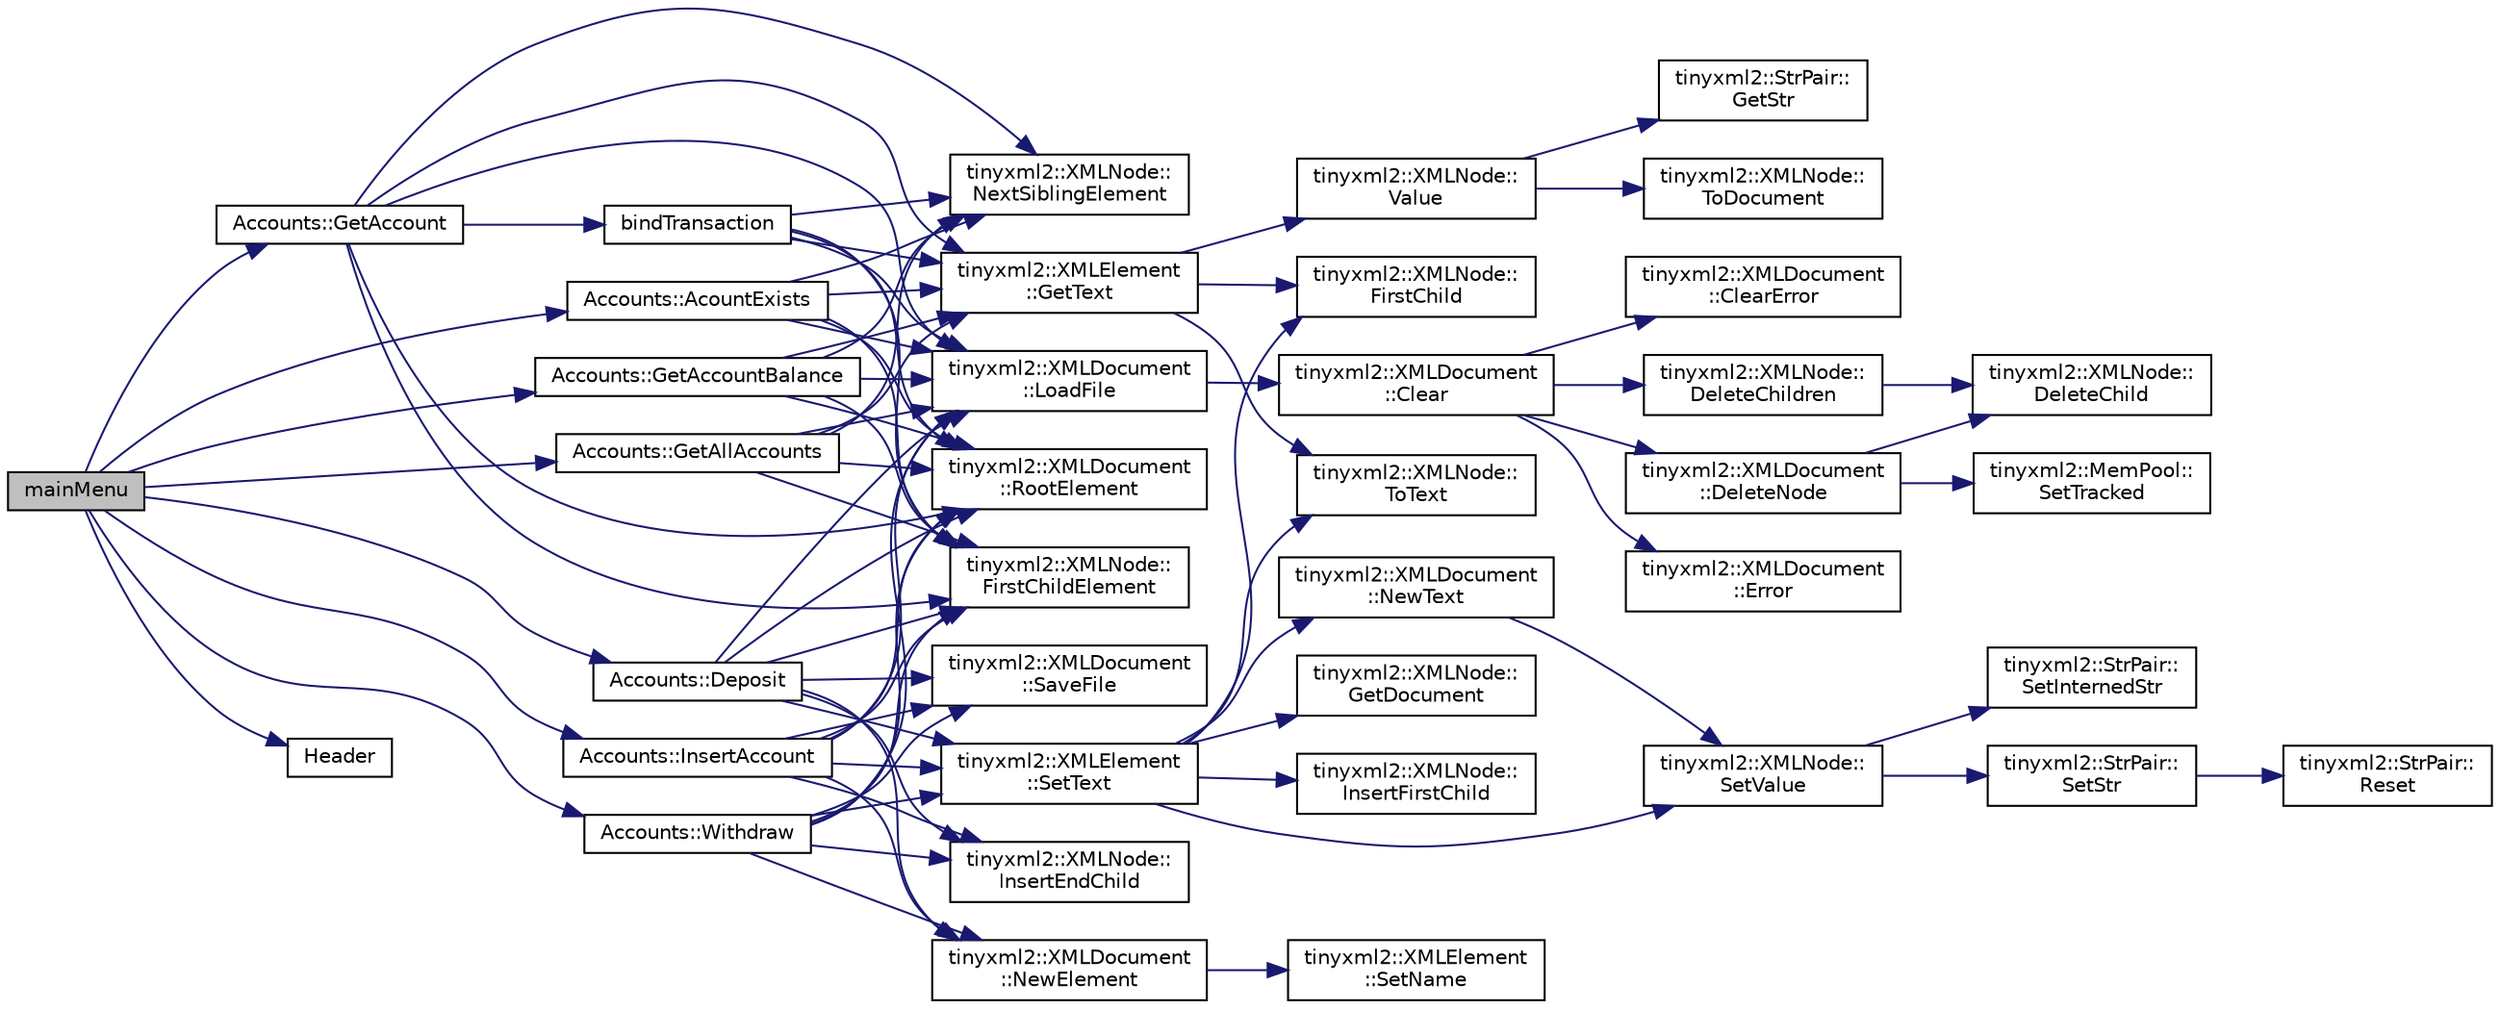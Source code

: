 digraph "mainMenu"
{
 // LATEX_PDF_SIZE
  edge [fontname="Helvetica",fontsize="10",labelfontname="Helvetica",labelfontsize="10"];
  node [fontname="Helvetica",fontsize="10",shape=record];
  rankdir="LR";
  Node1 [label="mainMenu",height=0.2,width=0.4,color="black", fillcolor="grey75", style="filled", fontcolor="black",tooltip=" "];
  Node1 -> Node2 [color="midnightblue",fontsize="10",style="solid",fontname="Helvetica"];
  Node2 [label="Accounts::AcountExists",height=0.2,width=0.4,color="black", fillcolor="white", style="filled",URL="$class_accounts.html#a2043aec650956611653222f7e952683c",tooltip=" "];
  Node2 -> Node3 [color="midnightblue",fontsize="10",style="solid",fontname="Helvetica"];
  Node3 [label="tinyxml2::XMLNode::\lFirstChildElement",height=0.2,width=0.4,color="black", fillcolor="white", style="filled",URL="$classtinyxml2_1_1_x_m_l_node.html#a1bec132dcf085284e0a10755f2cf0d57",tooltip=" "];
  Node2 -> Node4 [color="midnightblue",fontsize="10",style="solid",fontname="Helvetica"];
  Node4 [label="tinyxml2::XMLElement\l::GetText",height=0.2,width=0.4,color="black", fillcolor="white", style="filled",URL="$classtinyxml2_1_1_x_m_l_element.html#a0fa5bea0a4daf3ddd503dcabb823eba6",tooltip=" "];
  Node4 -> Node5 [color="midnightblue",fontsize="10",style="solid",fontname="Helvetica"];
  Node5 [label="tinyxml2::XMLNode::\lFirstChild",height=0.2,width=0.4,color="black", fillcolor="white", style="filled",URL="$classtinyxml2_1_1_x_m_l_node.html#ae7dc225e1018cdd685f7563593a1fe08",tooltip="Get the first child node, or null if none exists."];
  Node4 -> Node6 [color="midnightblue",fontsize="10",style="solid",fontname="Helvetica"];
  Node6 [label="tinyxml2::XMLNode::\lToText",height=0.2,width=0.4,color="black", fillcolor="white", style="filled",URL="$classtinyxml2_1_1_x_m_l_node.html#a41c55dab9162d1eb62db2008430e376b",tooltip="Safely cast to Text, or null."];
  Node4 -> Node7 [color="midnightblue",fontsize="10",style="solid",fontname="Helvetica"];
  Node7 [label="tinyxml2::XMLNode::\lValue",height=0.2,width=0.4,color="black", fillcolor="white", style="filled",URL="$classtinyxml2_1_1_x_m_l_node.html#a0485e51c670e741884cfd8362274d680",tooltip=" "];
  Node7 -> Node8 [color="midnightblue",fontsize="10",style="solid",fontname="Helvetica"];
  Node8 [label="tinyxml2::StrPair::\lGetStr",height=0.2,width=0.4,color="black", fillcolor="white", style="filled",URL="$classtinyxml2_1_1_str_pair.html#ad87e3d11330f5e689ba1e7e54c023b57",tooltip=" "];
  Node7 -> Node9 [color="midnightblue",fontsize="10",style="solid",fontname="Helvetica"];
  Node9 [label="tinyxml2::XMLNode::\lToDocument",height=0.2,width=0.4,color="black", fillcolor="white", style="filled",URL="$classtinyxml2_1_1_x_m_l_node.html#a836e2966ed736fc3c94f70e12a2a3357",tooltip="Safely cast to a Document, or null."];
  Node2 -> Node10 [color="midnightblue",fontsize="10",style="solid",fontname="Helvetica"];
  Node10 [label="tinyxml2::XMLDocument\l::LoadFile",height=0.2,width=0.4,color="black", fillcolor="white", style="filled",URL="$classtinyxml2_1_1_x_m_l_document.html#a2ebd4647a8af5fc6831b294ac26a150a",tooltip=" "];
  Node10 -> Node11 [color="midnightblue",fontsize="10",style="solid",fontname="Helvetica"];
  Node11 [label="tinyxml2::XMLDocument\l::Clear",height=0.2,width=0.4,color="black", fillcolor="white", style="filled",URL="$classtinyxml2_1_1_x_m_l_document.html#a65656b0b2cbc822708eb351504178aaf",tooltip="Clear the document, resetting it to the initial state."];
  Node11 -> Node12 [color="midnightblue",fontsize="10",style="solid",fontname="Helvetica"];
  Node12 [label="tinyxml2::XMLDocument\l::ClearError",height=0.2,width=0.4,color="black", fillcolor="white", style="filled",URL="$classtinyxml2_1_1_x_m_l_document.html#a4085d9c52f1d93214311459d6d1fcf17",tooltip=" "];
  Node11 -> Node13 [color="midnightblue",fontsize="10",style="solid",fontname="Helvetica"];
  Node13 [label="tinyxml2::XMLNode::\lDeleteChildren",height=0.2,width=0.4,color="black", fillcolor="white", style="filled",URL="$classtinyxml2_1_1_x_m_l_node.html#a0360085cc54df5bff85d5c5da13afdce",tooltip=" "];
  Node13 -> Node14 [color="midnightblue",fontsize="10",style="solid",fontname="Helvetica"];
  Node14 [label="tinyxml2::XMLNode::\lDeleteChild",height=0.2,width=0.4,color="black", fillcolor="white", style="filled",URL="$classtinyxml2_1_1_x_m_l_node.html#a363b6edbd6ebd55f8387d2b89f2b0921",tooltip=" "];
  Node11 -> Node15 [color="midnightblue",fontsize="10",style="solid",fontname="Helvetica"];
  Node15 [label="tinyxml2::XMLDocument\l::DeleteNode",height=0.2,width=0.4,color="black", fillcolor="white", style="filled",URL="$classtinyxml2_1_1_x_m_l_document.html#ac1d6e2c7fcc1a660624ac4f68e96380d",tooltip=" "];
  Node15 -> Node14 [color="midnightblue",fontsize="10",style="solid",fontname="Helvetica"];
  Node15 -> Node16 [color="midnightblue",fontsize="10",style="solid",fontname="Helvetica"];
  Node16 [label="tinyxml2::MemPool::\lSetTracked",height=0.2,width=0.4,color="black", fillcolor="white", style="filled",URL="$classtinyxml2_1_1_mem_pool.html#ac5804dd1387b2e4de5eef710076a0db1",tooltip=" "];
  Node11 -> Node17 [color="midnightblue",fontsize="10",style="solid",fontname="Helvetica"];
  Node17 [label="tinyxml2::XMLDocument\l::Error",height=0.2,width=0.4,color="black", fillcolor="white", style="filled",URL="$classtinyxml2_1_1_x_m_l_document.html#a34e6318e182e40e3cc4f4ba5d59ed9ed",tooltip="Return true if there was an error parsing the document."];
  Node2 -> Node18 [color="midnightblue",fontsize="10",style="solid",fontname="Helvetica"];
  Node18 [label="tinyxml2::XMLNode::\lNextSiblingElement",height=0.2,width=0.4,color="black", fillcolor="white", style="filled",URL="$classtinyxml2_1_1_x_m_l_node.html#a14ea560df31110ff07a9f566171bf797",tooltip="Get the next (right) sibling element of this node, with an optionally supplied name."];
  Node2 -> Node19 [color="midnightblue",fontsize="10",style="solid",fontname="Helvetica"];
  Node19 [label="tinyxml2::XMLDocument\l::RootElement",height=0.2,width=0.4,color="black", fillcolor="white", style="filled",URL="$classtinyxml2_1_1_x_m_l_document.html#ad2b70320d3c2a071c2f36928edff3e1c",tooltip=" "];
  Node1 -> Node20 [color="midnightblue",fontsize="10",style="solid",fontname="Helvetica"];
  Node20 [label="Accounts::Deposit",height=0.2,width=0.4,color="black", fillcolor="white", style="filled",URL="$class_accounts.html#a3ecaee83dc026b3bad8b69ae5b8d0598",tooltip=" "];
  Node20 -> Node3 [color="midnightblue",fontsize="10",style="solid",fontname="Helvetica"];
  Node20 -> Node21 [color="midnightblue",fontsize="10",style="solid",fontname="Helvetica"];
  Node21 [label="tinyxml2::XMLNode::\lInsertEndChild",height=0.2,width=0.4,color="black", fillcolor="white", style="filled",URL="$classtinyxml2_1_1_x_m_l_node.html#ae3b422e98914d6002ca99bb1d2837103",tooltip=" "];
  Node20 -> Node10 [color="midnightblue",fontsize="10",style="solid",fontname="Helvetica"];
  Node20 -> Node22 [color="midnightblue",fontsize="10",style="solid",fontname="Helvetica"];
  Node22 [label="tinyxml2::XMLDocument\l::NewElement",height=0.2,width=0.4,color="black", fillcolor="white", style="filled",URL="$classtinyxml2_1_1_x_m_l_document.html#a3c335a700a43d7c363a393142a23f234",tooltip=" "];
  Node22 -> Node23 [color="midnightblue",fontsize="10",style="solid",fontname="Helvetica"];
  Node23 [label="tinyxml2::XMLElement\l::SetName",height=0.2,width=0.4,color="black", fillcolor="white", style="filled",URL="$classtinyxml2_1_1_x_m_l_element.html#a97712009a530d8cb8a63bf705f02b4f1",tooltip="Set the name of the element."];
  Node20 -> Node19 [color="midnightblue",fontsize="10",style="solid",fontname="Helvetica"];
  Node20 -> Node24 [color="midnightblue",fontsize="10",style="solid",fontname="Helvetica"];
  Node24 [label="tinyxml2::XMLDocument\l::SaveFile",height=0.2,width=0.4,color="black", fillcolor="white", style="filled",URL="$classtinyxml2_1_1_x_m_l_document.html#a73ac416b4a2aa0952e841220eb3da18f",tooltip=" "];
  Node20 -> Node25 [color="midnightblue",fontsize="10",style="solid",fontname="Helvetica"];
  Node25 [label="tinyxml2::XMLElement\l::SetText",height=0.2,width=0.4,color="black", fillcolor="white", style="filled",URL="$classtinyxml2_1_1_x_m_l_element.html#a1f9c2cd61b72af5ae708d37b7ad283ce",tooltip=" "];
  Node25 -> Node5 [color="midnightblue",fontsize="10",style="solid",fontname="Helvetica"];
  Node25 -> Node26 [color="midnightblue",fontsize="10",style="solid",fontname="Helvetica"];
  Node26 [label="tinyxml2::XMLNode::\lGetDocument",height=0.2,width=0.4,color="black", fillcolor="white", style="filled",URL="$classtinyxml2_1_1_x_m_l_node.html#a2de84cfa4ec3fe249bad745069d145f1",tooltip="Get the XMLDocument that owns this XMLNode."];
  Node25 -> Node27 [color="midnightblue",fontsize="10",style="solid",fontname="Helvetica"];
  Node27 [label="tinyxml2::XMLNode::\lInsertFirstChild",height=0.2,width=0.4,color="black", fillcolor="white", style="filled",URL="$classtinyxml2_1_1_x_m_l_node.html#ac609a8f3ea949027f439280c640bbaf2",tooltip=" "];
  Node25 -> Node28 [color="midnightblue",fontsize="10",style="solid",fontname="Helvetica"];
  Node28 [label="tinyxml2::XMLDocument\l::NewText",height=0.2,width=0.4,color="black", fillcolor="white", style="filled",URL="$classtinyxml2_1_1_x_m_l_document.html#acece5de77a0819f2341b08c1e1ed9987",tooltip=" "];
  Node28 -> Node29 [color="midnightblue",fontsize="10",style="solid",fontname="Helvetica"];
  Node29 [label="tinyxml2::XMLNode::\lSetValue",height=0.2,width=0.4,color="black", fillcolor="white", style="filled",URL="$classtinyxml2_1_1_x_m_l_node.html#a09dd68cf9eae137579f6e50f36487513",tooltip=" "];
  Node29 -> Node30 [color="midnightblue",fontsize="10",style="solid",fontname="Helvetica"];
  Node30 [label="tinyxml2::StrPair::\lSetInternedStr",height=0.2,width=0.4,color="black", fillcolor="white", style="filled",URL="$classtinyxml2_1_1_str_pair.html#a2baf6230e18333e02ab65d0897ee3941",tooltip=" "];
  Node29 -> Node31 [color="midnightblue",fontsize="10",style="solid",fontname="Helvetica"];
  Node31 [label="tinyxml2::StrPair::\lSetStr",height=0.2,width=0.4,color="black", fillcolor="white", style="filled",URL="$classtinyxml2_1_1_str_pair.html#a1f82ec6b5bee35ee7466d8565e43b1de",tooltip=" "];
  Node31 -> Node32 [color="midnightblue",fontsize="10",style="solid",fontname="Helvetica"];
  Node32 [label="tinyxml2::StrPair::\lReset",height=0.2,width=0.4,color="black", fillcolor="white", style="filled",URL="$classtinyxml2_1_1_str_pair.html#a80c1b3bd99bf62ae85c94a29ce537125",tooltip=" "];
  Node25 -> Node29 [color="midnightblue",fontsize="10",style="solid",fontname="Helvetica"];
  Node25 -> Node6 [color="midnightblue",fontsize="10",style="solid",fontname="Helvetica"];
  Node1 -> Node33 [color="midnightblue",fontsize="10",style="solid",fontname="Helvetica"];
  Node33 [label="Accounts::GetAccount",height=0.2,width=0.4,color="black", fillcolor="white", style="filled",URL="$class_accounts.html#a91ead45d60e894f7725444ebea347eb7",tooltip=" "];
  Node33 -> Node34 [color="midnightblue",fontsize="10",style="solid",fontname="Helvetica"];
  Node34 [label="bindTransaction",height=0.2,width=0.4,color="black", fillcolor="white", style="filled",URL="$_accounts_8cpp.html#a0dd23933bd3fdf8e34527907ba0aeb47",tooltip=" "];
  Node34 -> Node3 [color="midnightblue",fontsize="10",style="solid",fontname="Helvetica"];
  Node34 -> Node4 [color="midnightblue",fontsize="10",style="solid",fontname="Helvetica"];
  Node34 -> Node10 [color="midnightblue",fontsize="10",style="solid",fontname="Helvetica"];
  Node34 -> Node18 [color="midnightblue",fontsize="10",style="solid",fontname="Helvetica"];
  Node34 -> Node19 [color="midnightblue",fontsize="10",style="solid",fontname="Helvetica"];
  Node33 -> Node3 [color="midnightblue",fontsize="10",style="solid",fontname="Helvetica"];
  Node33 -> Node4 [color="midnightblue",fontsize="10",style="solid",fontname="Helvetica"];
  Node33 -> Node10 [color="midnightblue",fontsize="10",style="solid",fontname="Helvetica"];
  Node33 -> Node18 [color="midnightblue",fontsize="10",style="solid",fontname="Helvetica"];
  Node33 -> Node19 [color="midnightblue",fontsize="10",style="solid",fontname="Helvetica"];
  Node1 -> Node35 [color="midnightblue",fontsize="10",style="solid",fontname="Helvetica"];
  Node35 [label="Accounts::GetAccountBalance",height=0.2,width=0.4,color="black", fillcolor="white", style="filled",URL="$class_accounts.html#a9b6de0158cd47be60ab16d5dd81e9e43",tooltip=" "];
  Node35 -> Node3 [color="midnightblue",fontsize="10",style="solid",fontname="Helvetica"];
  Node35 -> Node4 [color="midnightblue",fontsize="10",style="solid",fontname="Helvetica"];
  Node35 -> Node10 [color="midnightblue",fontsize="10",style="solid",fontname="Helvetica"];
  Node35 -> Node18 [color="midnightblue",fontsize="10",style="solid",fontname="Helvetica"];
  Node35 -> Node19 [color="midnightblue",fontsize="10",style="solid",fontname="Helvetica"];
  Node1 -> Node36 [color="midnightblue",fontsize="10",style="solid",fontname="Helvetica"];
  Node36 [label="Accounts::GetAllAccounts",height=0.2,width=0.4,color="black", fillcolor="white", style="filled",URL="$class_accounts.html#aa878135d898fc49e79ed3bf49d3a69b8",tooltip=" "];
  Node36 -> Node3 [color="midnightblue",fontsize="10",style="solid",fontname="Helvetica"];
  Node36 -> Node4 [color="midnightblue",fontsize="10",style="solid",fontname="Helvetica"];
  Node36 -> Node10 [color="midnightblue",fontsize="10",style="solid",fontname="Helvetica"];
  Node36 -> Node18 [color="midnightblue",fontsize="10",style="solid",fontname="Helvetica"];
  Node36 -> Node19 [color="midnightblue",fontsize="10",style="solid",fontname="Helvetica"];
  Node1 -> Node37 [color="midnightblue",fontsize="10",style="solid",fontname="Helvetica"];
  Node37 [label="Header",height=0.2,width=0.4,color="black", fillcolor="white", style="filled",URL="$main_8cpp.html#a36e2097fc280b614200149c851afd1b6",tooltip=" "];
  Node1 -> Node38 [color="midnightblue",fontsize="10",style="solid",fontname="Helvetica"];
  Node38 [label="Accounts::InsertAccount",height=0.2,width=0.4,color="black", fillcolor="white", style="filled",URL="$class_accounts.html#a79f7ab429e30a2a67705ebd97c309d0d",tooltip=" "];
  Node38 -> Node3 [color="midnightblue",fontsize="10",style="solid",fontname="Helvetica"];
  Node38 -> Node21 [color="midnightblue",fontsize="10",style="solid",fontname="Helvetica"];
  Node38 -> Node10 [color="midnightblue",fontsize="10",style="solid",fontname="Helvetica"];
  Node38 -> Node22 [color="midnightblue",fontsize="10",style="solid",fontname="Helvetica"];
  Node38 -> Node19 [color="midnightblue",fontsize="10",style="solid",fontname="Helvetica"];
  Node38 -> Node24 [color="midnightblue",fontsize="10",style="solid",fontname="Helvetica"];
  Node38 -> Node25 [color="midnightblue",fontsize="10",style="solid",fontname="Helvetica"];
  Node1 -> Node39 [color="midnightblue",fontsize="10",style="solid",fontname="Helvetica"];
  Node39 [label="Accounts::Withdraw",height=0.2,width=0.4,color="black", fillcolor="white", style="filled",URL="$class_accounts.html#a44ff25c8dee341d9a3a9af4a13bd3467",tooltip=" "];
  Node39 -> Node3 [color="midnightblue",fontsize="10",style="solid",fontname="Helvetica"];
  Node39 -> Node21 [color="midnightblue",fontsize="10",style="solid",fontname="Helvetica"];
  Node39 -> Node10 [color="midnightblue",fontsize="10",style="solid",fontname="Helvetica"];
  Node39 -> Node22 [color="midnightblue",fontsize="10",style="solid",fontname="Helvetica"];
  Node39 -> Node19 [color="midnightblue",fontsize="10",style="solid",fontname="Helvetica"];
  Node39 -> Node24 [color="midnightblue",fontsize="10",style="solid",fontname="Helvetica"];
  Node39 -> Node25 [color="midnightblue",fontsize="10",style="solid",fontname="Helvetica"];
}
